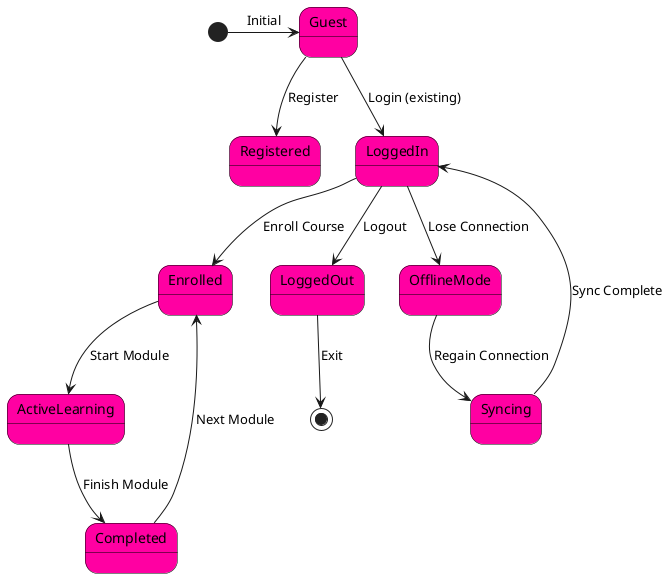 @startuml User_Session_States
skinparam BackgroundColor #FFFFFF
skinparam StateFontColor Black
skinparam StateBackgroundColor #FF00A2
skinparam StateBorderColor Black

[*] -> Guest : Initial
Guest --> Registered : Register
Guest --> LoggedIn : Login (existing)
LoggedIn --> Enrolled : Enroll Course
Enrolled --> ActiveLearning : Start Module
ActiveLearning --> Completed : Finish Module
Completed --> Enrolled : Next Module
LoggedIn --> LoggedOut : Logout
LoggedOut --> [*] : Exit
LoggedIn --> OfflineMode : Lose Connection
OfflineMode --> Syncing : Regain Connection
Syncing --> LoggedIn : Sync Complete
@enduml